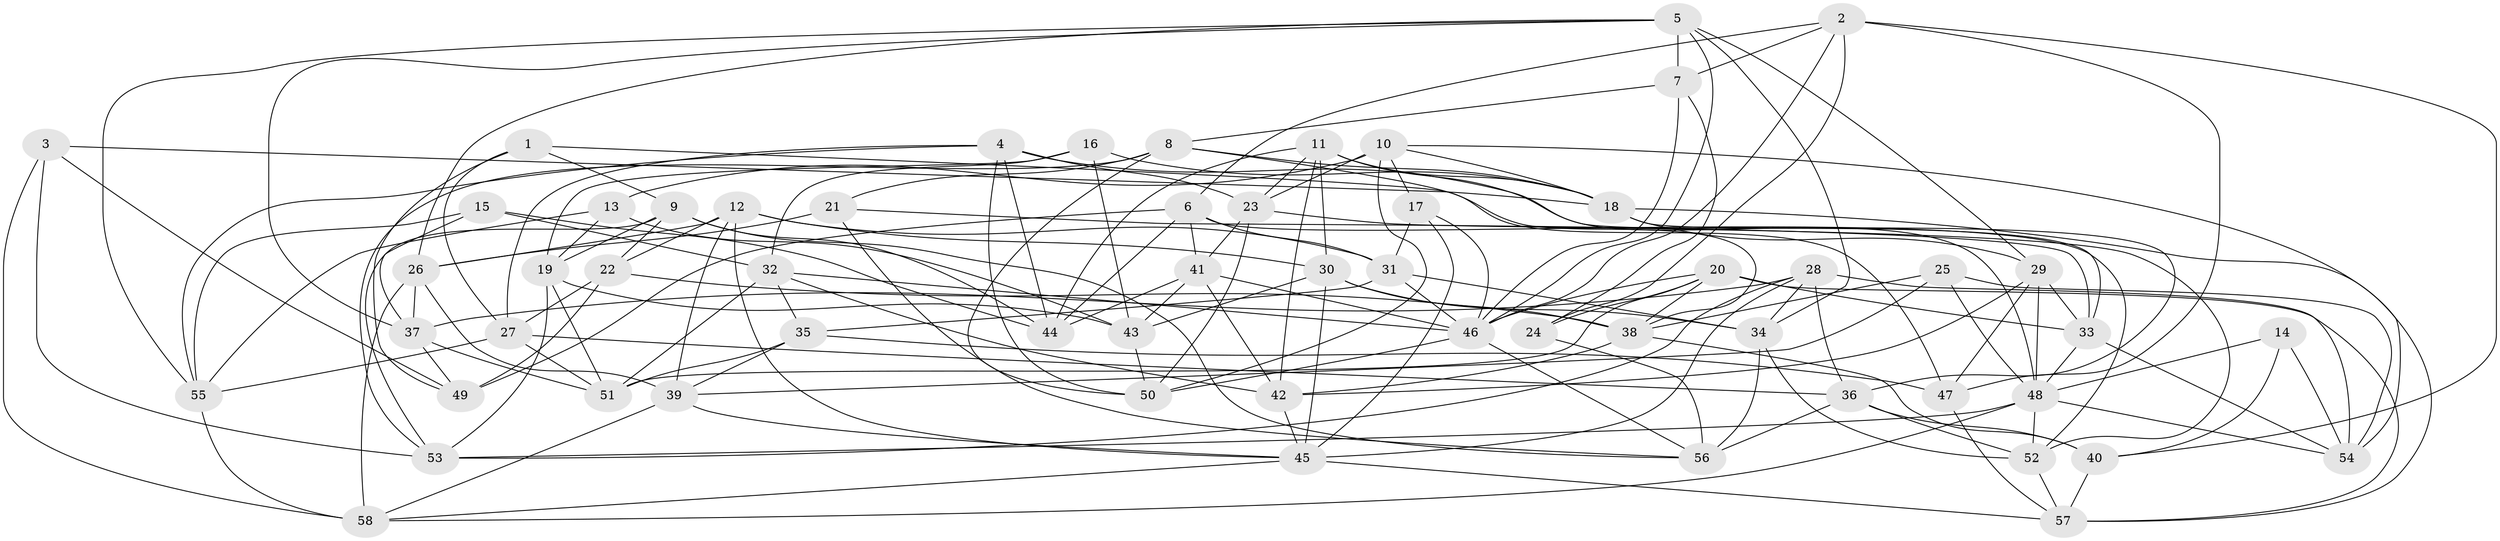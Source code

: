 // original degree distribution, {4: 1.0}
// Generated by graph-tools (version 1.1) at 2025/50/03/09/25 03:50:51]
// undirected, 58 vertices, 167 edges
graph export_dot {
graph [start="1"]
  node [color=gray90,style=filled];
  1;
  2;
  3;
  4;
  5;
  6;
  7;
  8;
  9;
  10;
  11;
  12;
  13;
  14;
  15;
  16;
  17;
  18;
  19;
  20;
  21;
  22;
  23;
  24;
  25;
  26;
  27;
  28;
  29;
  30;
  31;
  32;
  33;
  34;
  35;
  36;
  37;
  38;
  39;
  40;
  41;
  42;
  43;
  44;
  45;
  46;
  47;
  48;
  49;
  50;
  51;
  52;
  53;
  54;
  55;
  56;
  57;
  58;
  1 -- 9 [weight=1.0];
  1 -- 27 [weight=1.0];
  1 -- 47 [weight=1.0];
  1 -- 49 [weight=1.0];
  2 -- 6 [weight=1.0];
  2 -- 7 [weight=1.0];
  2 -- 24 [weight=1.0];
  2 -- 40 [weight=1.0];
  2 -- 46 [weight=1.0];
  2 -- 47 [weight=1.0];
  3 -- 18 [weight=1.0];
  3 -- 49 [weight=1.0];
  3 -- 53 [weight=1.0];
  3 -- 58 [weight=1.0];
  4 -- 23 [weight=1.0];
  4 -- 27 [weight=1.0];
  4 -- 33 [weight=1.0];
  4 -- 44 [weight=1.0];
  4 -- 50 [weight=1.0];
  4 -- 55 [weight=1.0];
  5 -- 7 [weight=2.0];
  5 -- 26 [weight=1.0];
  5 -- 29 [weight=1.0];
  5 -- 34 [weight=1.0];
  5 -- 37 [weight=1.0];
  5 -- 46 [weight=1.0];
  5 -- 55 [weight=1.0];
  6 -- 31 [weight=1.0];
  6 -- 41 [weight=1.0];
  6 -- 44 [weight=1.0];
  6 -- 49 [weight=1.0];
  6 -- 52 [weight=1.0];
  7 -- 8 [weight=1.0];
  7 -- 24 [weight=1.0];
  7 -- 46 [weight=1.0];
  8 -- 18 [weight=1.0];
  8 -- 21 [weight=1.0];
  8 -- 38 [weight=1.0];
  8 -- 50 [weight=1.0];
  8 -- 53 [weight=1.0];
  9 -- 19 [weight=1.0];
  9 -- 22 [weight=1.0];
  9 -- 44 [weight=1.0];
  9 -- 53 [weight=1.0];
  9 -- 56 [weight=1.0];
  10 -- 13 [weight=1.0];
  10 -- 17 [weight=1.0];
  10 -- 18 [weight=1.0];
  10 -- 23 [weight=1.0];
  10 -- 50 [weight=1.0];
  10 -- 54 [weight=1.0];
  11 -- 18 [weight=1.0];
  11 -- 23 [weight=1.0];
  11 -- 30 [weight=1.0];
  11 -- 42 [weight=1.0];
  11 -- 44 [weight=1.0];
  11 -- 48 [weight=1.0];
  12 -- 22 [weight=1.0];
  12 -- 26 [weight=1.0];
  12 -- 30 [weight=1.0];
  12 -- 31 [weight=1.0];
  12 -- 39 [weight=1.0];
  12 -- 45 [weight=1.0];
  13 -- 19 [weight=1.0];
  13 -- 43 [weight=1.0];
  13 -- 55 [weight=1.0];
  14 -- 40 [weight=1.0];
  14 -- 48 [weight=2.0];
  14 -- 54 [weight=1.0];
  15 -- 32 [weight=1.0];
  15 -- 37 [weight=1.0];
  15 -- 44 [weight=1.0];
  15 -- 55 [weight=1.0];
  16 -- 18 [weight=1.0];
  16 -- 19 [weight=1.0];
  16 -- 32 [weight=1.0];
  16 -- 43 [weight=1.0];
  17 -- 31 [weight=1.0];
  17 -- 45 [weight=1.0];
  17 -- 46 [weight=1.0];
  18 -- 29 [weight=1.0];
  18 -- 36 [weight=1.0];
  18 -- 57 [weight=1.0];
  19 -- 43 [weight=1.0];
  19 -- 51 [weight=1.0];
  19 -- 53 [weight=1.0];
  20 -- 24 [weight=1.0];
  20 -- 33 [weight=1.0];
  20 -- 38 [weight=1.0];
  20 -- 46 [weight=1.0];
  20 -- 51 [weight=1.0];
  20 -- 57 [weight=1.0];
  21 -- 26 [weight=1.0];
  21 -- 33 [weight=1.0];
  21 -- 56 [weight=1.0];
  22 -- 27 [weight=1.0];
  22 -- 38 [weight=1.0];
  22 -- 49 [weight=2.0];
  23 -- 41 [weight=1.0];
  23 -- 50 [weight=1.0];
  23 -- 52 [weight=1.0];
  24 -- 56 [weight=1.0];
  25 -- 38 [weight=1.0];
  25 -- 39 [weight=1.0];
  25 -- 48 [weight=1.0];
  25 -- 54 [weight=1.0];
  26 -- 37 [weight=1.0];
  26 -- 39 [weight=1.0];
  26 -- 58 [weight=1.0];
  27 -- 36 [weight=1.0];
  27 -- 51 [weight=1.0];
  27 -- 55 [weight=1.0];
  28 -- 34 [weight=1.0];
  28 -- 36 [weight=1.0];
  28 -- 37 [weight=1.0];
  28 -- 45 [weight=1.0];
  28 -- 53 [weight=1.0];
  28 -- 54 [weight=1.0];
  29 -- 33 [weight=1.0];
  29 -- 42 [weight=1.0];
  29 -- 47 [weight=1.0];
  29 -- 48 [weight=1.0];
  30 -- 34 [weight=1.0];
  30 -- 38 [weight=1.0];
  30 -- 43 [weight=1.0];
  30 -- 45 [weight=1.0];
  31 -- 34 [weight=1.0];
  31 -- 35 [weight=1.0];
  31 -- 46 [weight=1.0];
  32 -- 35 [weight=1.0];
  32 -- 42 [weight=1.0];
  32 -- 46 [weight=1.0];
  32 -- 51 [weight=1.0];
  33 -- 48 [weight=1.0];
  33 -- 54 [weight=1.0];
  34 -- 52 [weight=1.0];
  34 -- 56 [weight=1.0];
  35 -- 39 [weight=1.0];
  35 -- 47 [weight=2.0];
  35 -- 51 [weight=1.0];
  36 -- 40 [weight=1.0];
  36 -- 52 [weight=1.0];
  36 -- 56 [weight=1.0];
  37 -- 49 [weight=1.0];
  37 -- 51 [weight=1.0];
  38 -- 40 [weight=2.0];
  38 -- 42 [weight=1.0];
  39 -- 45 [weight=1.0];
  39 -- 58 [weight=1.0];
  40 -- 57 [weight=1.0];
  41 -- 42 [weight=1.0];
  41 -- 43 [weight=1.0];
  41 -- 44 [weight=1.0];
  41 -- 46 [weight=1.0];
  42 -- 45 [weight=1.0];
  43 -- 50 [weight=1.0];
  45 -- 57 [weight=1.0];
  45 -- 58 [weight=1.0];
  46 -- 50 [weight=1.0];
  46 -- 56 [weight=1.0];
  47 -- 57 [weight=1.0];
  48 -- 52 [weight=1.0];
  48 -- 53 [weight=1.0];
  48 -- 54 [weight=1.0];
  48 -- 58 [weight=1.0];
  52 -- 57 [weight=1.0];
  55 -- 58 [weight=1.0];
}
